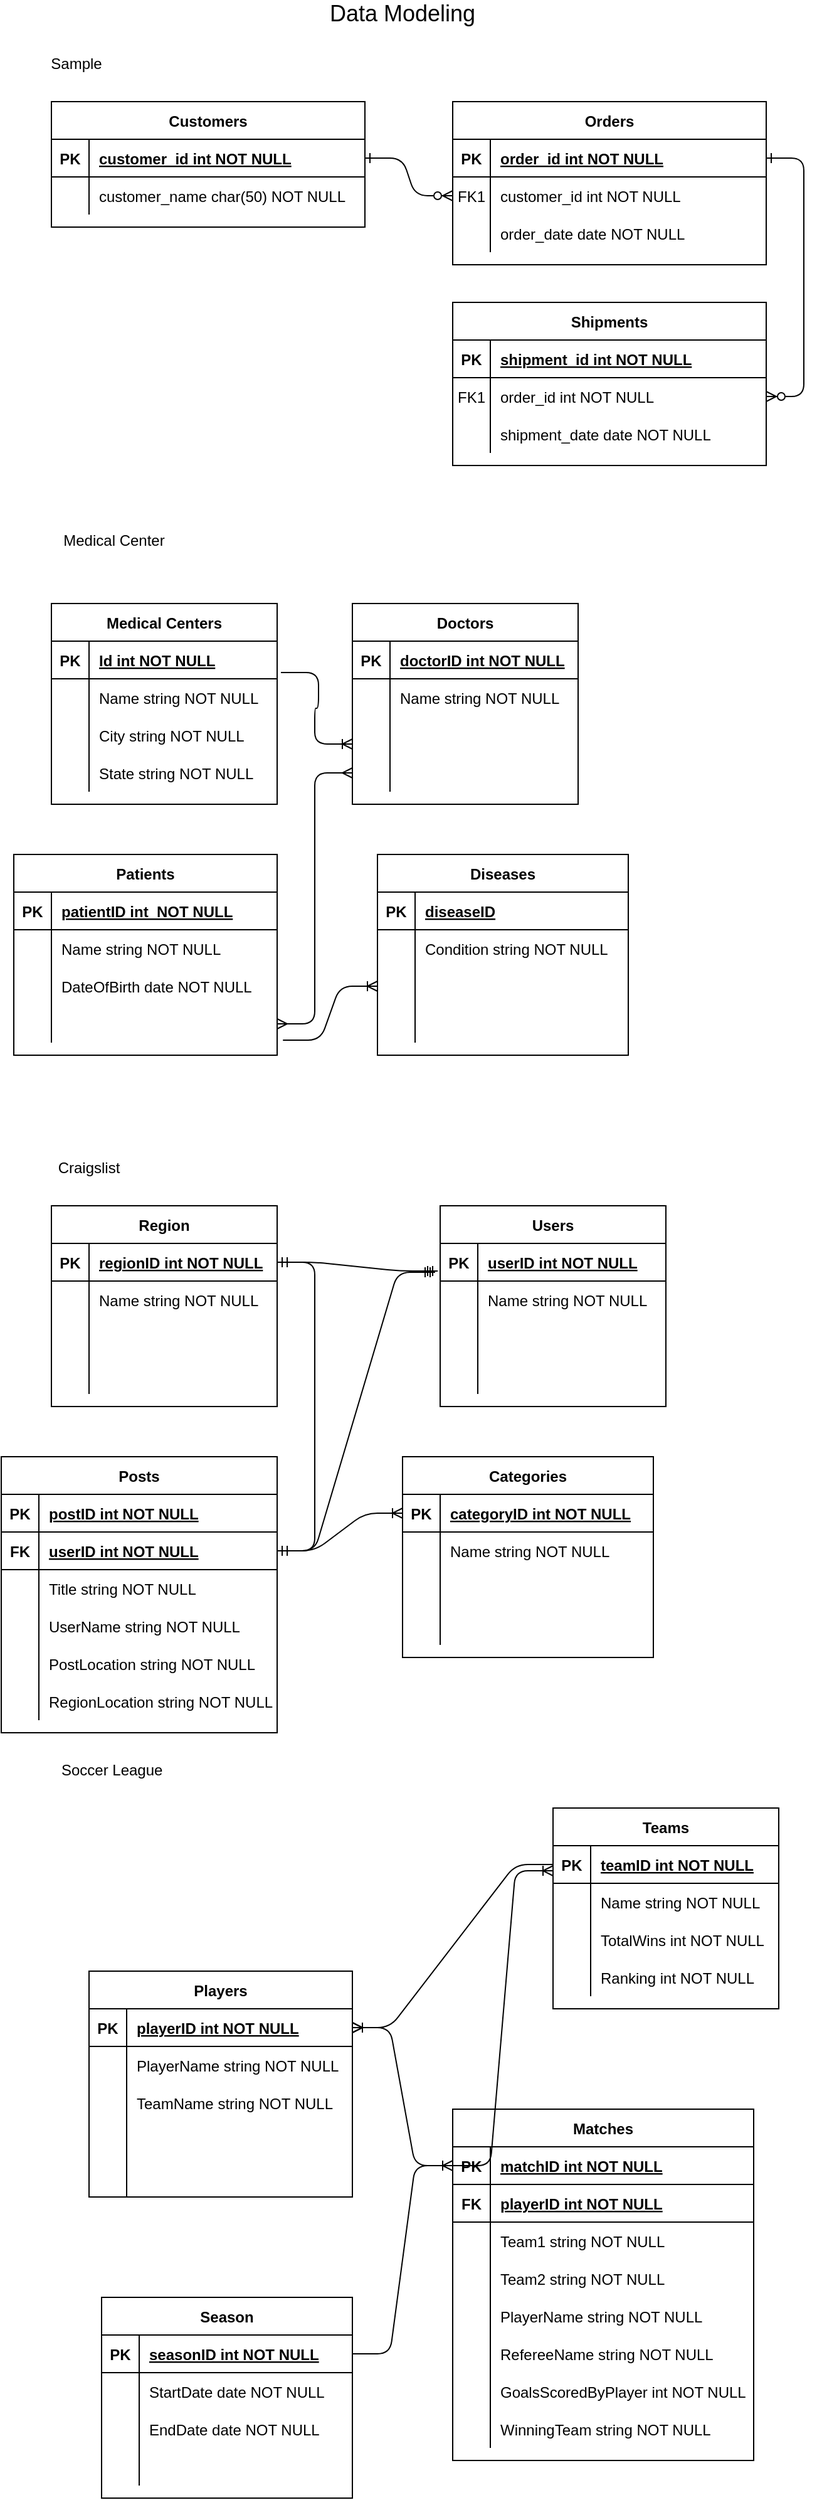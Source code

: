 <mxfile version="14.3.2" type="github">
  <diagram id="R2lEEEUBdFMjLlhIrx00" name="Page-1">
    <mxGraphModel dx="645" dy="702" grid="1" gridSize="10" guides="1" tooltips="1" connect="1" arrows="1" fold="1" page="1" pageScale="1" pageWidth="850" pageHeight="1100" math="0" shadow="0" extFonts="Permanent Marker^https://fonts.googleapis.com/css?family=Permanent+Marker">
      <root>
        <mxCell id="0" />
        <mxCell id="1" parent="0" />
        <mxCell id="C-vyLk0tnHw3VtMMgP7b-1" value="" style="edgeStyle=entityRelationEdgeStyle;endArrow=ERzeroToMany;startArrow=ERone;endFill=1;startFill=0;" parent="1" source="C-vyLk0tnHw3VtMMgP7b-24" target="C-vyLk0tnHw3VtMMgP7b-6" edge="1">
          <mxGeometry width="100" height="100" relative="1" as="geometry">
            <mxPoint x="340" y="720" as="sourcePoint" />
            <mxPoint x="440" y="620" as="targetPoint" />
          </mxGeometry>
        </mxCell>
        <mxCell id="C-vyLk0tnHw3VtMMgP7b-12" value="" style="edgeStyle=entityRelationEdgeStyle;endArrow=ERzeroToMany;startArrow=ERone;endFill=1;startFill=0;" parent="1" source="C-vyLk0tnHw3VtMMgP7b-3" target="C-vyLk0tnHw3VtMMgP7b-17" edge="1">
          <mxGeometry width="100" height="100" relative="1" as="geometry">
            <mxPoint x="400" y="180" as="sourcePoint" />
            <mxPoint x="460" y="205" as="targetPoint" />
          </mxGeometry>
        </mxCell>
        <mxCell id="C-vyLk0tnHw3VtMMgP7b-2" value="Orders" style="shape=table;startSize=30;container=1;collapsible=1;childLayout=tableLayout;fixedRows=1;rowLines=0;fontStyle=1;align=center;resizeLast=1;" parent="1" vertex="1">
          <mxGeometry x="440" y="80" width="250" height="130" as="geometry" />
        </mxCell>
        <mxCell id="C-vyLk0tnHw3VtMMgP7b-3" value="" style="shape=partialRectangle;collapsible=0;dropTarget=0;pointerEvents=0;fillColor=none;points=[[0,0.5],[1,0.5]];portConstraint=eastwest;top=0;left=0;right=0;bottom=1;" parent="C-vyLk0tnHw3VtMMgP7b-2" vertex="1">
          <mxGeometry y="30" width="250" height="30" as="geometry" />
        </mxCell>
        <mxCell id="C-vyLk0tnHw3VtMMgP7b-4" value="PK" style="shape=partialRectangle;overflow=hidden;connectable=0;fillColor=none;top=0;left=0;bottom=0;right=0;fontStyle=1;" parent="C-vyLk0tnHw3VtMMgP7b-3" vertex="1">
          <mxGeometry width="30" height="30" as="geometry" />
        </mxCell>
        <mxCell id="C-vyLk0tnHw3VtMMgP7b-5" value="order_id int NOT NULL " style="shape=partialRectangle;overflow=hidden;connectable=0;fillColor=none;top=0;left=0;bottom=0;right=0;align=left;spacingLeft=6;fontStyle=5;" parent="C-vyLk0tnHw3VtMMgP7b-3" vertex="1">
          <mxGeometry x="30" width="220" height="30" as="geometry" />
        </mxCell>
        <mxCell id="C-vyLk0tnHw3VtMMgP7b-6" value="" style="shape=partialRectangle;collapsible=0;dropTarget=0;pointerEvents=0;fillColor=none;points=[[0,0.5],[1,0.5]];portConstraint=eastwest;top=0;left=0;right=0;bottom=0;" parent="C-vyLk0tnHw3VtMMgP7b-2" vertex="1">
          <mxGeometry y="60" width="250" height="30" as="geometry" />
        </mxCell>
        <mxCell id="C-vyLk0tnHw3VtMMgP7b-7" value="FK1" style="shape=partialRectangle;overflow=hidden;connectable=0;fillColor=none;top=0;left=0;bottom=0;right=0;" parent="C-vyLk0tnHw3VtMMgP7b-6" vertex="1">
          <mxGeometry width="30" height="30" as="geometry" />
        </mxCell>
        <mxCell id="C-vyLk0tnHw3VtMMgP7b-8" value="customer_id int NOT NULL" style="shape=partialRectangle;overflow=hidden;connectable=0;fillColor=none;top=0;left=0;bottom=0;right=0;align=left;spacingLeft=6;" parent="C-vyLk0tnHw3VtMMgP7b-6" vertex="1">
          <mxGeometry x="30" width="220" height="30" as="geometry" />
        </mxCell>
        <mxCell id="C-vyLk0tnHw3VtMMgP7b-9" value="" style="shape=partialRectangle;collapsible=0;dropTarget=0;pointerEvents=0;fillColor=none;points=[[0,0.5],[1,0.5]];portConstraint=eastwest;top=0;left=0;right=0;bottom=0;" parent="C-vyLk0tnHw3VtMMgP7b-2" vertex="1">
          <mxGeometry y="90" width="250" height="30" as="geometry" />
        </mxCell>
        <mxCell id="C-vyLk0tnHw3VtMMgP7b-10" value="" style="shape=partialRectangle;overflow=hidden;connectable=0;fillColor=none;top=0;left=0;bottom=0;right=0;" parent="C-vyLk0tnHw3VtMMgP7b-9" vertex="1">
          <mxGeometry width="30" height="30" as="geometry" />
        </mxCell>
        <mxCell id="C-vyLk0tnHw3VtMMgP7b-11" value="order_date date NOT NULL" style="shape=partialRectangle;overflow=hidden;connectable=0;fillColor=none;top=0;left=0;bottom=0;right=0;align=left;spacingLeft=6;" parent="C-vyLk0tnHw3VtMMgP7b-9" vertex="1">
          <mxGeometry x="30" width="220" height="30" as="geometry" />
        </mxCell>
        <mxCell id="C-vyLk0tnHw3VtMMgP7b-13" value="Shipments" style="shape=table;startSize=30;container=1;collapsible=1;childLayout=tableLayout;fixedRows=1;rowLines=0;fontStyle=1;align=center;resizeLast=1;" parent="1" vertex="1">
          <mxGeometry x="440" y="240" width="250" height="130" as="geometry" />
        </mxCell>
        <mxCell id="C-vyLk0tnHw3VtMMgP7b-14" value="" style="shape=partialRectangle;collapsible=0;dropTarget=0;pointerEvents=0;fillColor=none;points=[[0,0.5],[1,0.5]];portConstraint=eastwest;top=0;left=0;right=0;bottom=1;" parent="C-vyLk0tnHw3VtMMgP7b-13" vertex="1">
          <mxGeometry y="30" width="250" height="30" as="geometry" />
        </mxCell>
        <mxCell id="C-vyLk0tnHw3VtMMgP7b-15" value="PK" style="shape=partialRectangle;overflow=hidden;connectable=0;fillColor=none;top=0;left=0;bottom=0;right=0;fontStyle=1;" parent="C-vyLk0tnHw3VtMMgP7b-14" vertex="1">
          <mxGeometry width="30" height="30" as="geometry" />
        </mxCell>
        <mxCell id="C-vyLk0tnHw3VtMMgP7b-16" value="shipment_id int NOT NULL " style="shape=partialRectangle;overflow=hidden;connectable=0;fillColor=none;top=0;left=0;bottom=0;right=0;align=left;spacingLeft=6;fontStyle=5;" parent="C-vyLk0tnHw3VtMMgP7b-14" vertex="1">
          <mxGeometry x="30" width="220" height="30" as="geometry" />
        </mxCell>
        <mxCell id="C-vyLk0tnHw3VtMMgP7b-17" value="" style="shape=partialRectangle;collapsible=0;dropTarget=0;pointerEvents=0;fillColor=none;points=[[0,0.5],[1,0.5]];portConstraint=eastwest;top=0;left=0;right=0;bottom=0;" parent="C-vyLk0tnHw3VtMMgP7b-13" vertex="1">
          <mxGeometry y="60" width="250" height="30" as="geometry" />
        </mxCell>
        <mxCell id="C-vyLk0tnHw3VtMMgP7b-18" value="FK1" style="shape=partialRectangle;overflow=hidden;connectable=0;fillColor=none;top=0;left=0;bottom=0;right=0;" parent="C-vyLk0tnHw3VtMMgP7b-17" vertex="1">
          <mxGeometry width="30" height="30" as="geometry" />
        </mxCell>
        <mxCell id="C-vyLk0tnHw3VtMMgP7b-19" value="order_id int NOT NULL" style="shape=partialRectangle;overflow=hidden;connectable=0;fillColor=none;top=0;left=0;bottom=0;right=0;align=left;spacingLeft=6;" parent="C-vyLk0tnHw3VtMMgP7b-17" vertex="1">
          <mxGeometry x="30" width="220" height="30" as="geometry" />
        </mxCell>
        <mxCell id="C-vyLk0tnHw3VtMMgP7b-20" value="" style="shape=partialRectangle;collapsible=0;dropTarget=0;pointerEvents=0;fillColor=none;points=[[0,0.5],[1,0.5]];portConstraint=eastwest;top=0;left=0;right=0;bottom=0;" parent="C-vyLk0tnHw3VtMMgP7b-13" vertex="1">
          <mxGeometry y="90" width="250" height="30" as="geometry" />
        </mxCell>
        <mxCell id="C-vyLk0tnHw3VtMMgP7b-21" value="" style="shape=partialRectangle;overflow=hidden;connectable=0;fillColor=none;top=0;left=0;bottom=0;right=0;" parent="C-vyLk0tnHw3VtMMgP7b-20" vertex="1">
          <mxGeometry width="30" height="30" as="geometry" />
        </mxCell>
        <mxCell id="C-vyLk0tnHw3VtMMgP7b-22" value="shipment_date date NOT NULL" style="shape=partialRectangle;overflow=hidden;connectable=0;fillColor=none;top=0;left=0;bottom=0;right=0;align=left;spacingLeft=6;" parent="C-vyLk0tnHw3VtMMgP7b-20" vertex="1">
          <mxGeometry x="30" width="220" height="30" as="geometry" />
        </mxCell>
        <mxCell id="C-vyLk0tnHw3VtMMgP7b-23" value="Customers" style="shape=table;startSize=30;container=1;collapsible=1;childLayout=tableLayout;fixedRows=1;rowLines=0;fontStyle=1;align=center;resizeLast=1;" parent="1" vertex="1">
          <mxGeometry x="120" y="80" width="250" height="100" as="geometry" />
        </mxCell>
        <mxCell id="C-vyLk0tnHw3VtMMgP7b-24" value="" style="shape=partialRectangle;collapsible=0;dropTarget=0;pointerEvents=0;fillColor=none;points=[[0,0.5],[1,0.5]];portConstraint=eastwest;top=0;left=0;right=0;bottom=1;" parent="C-vyLk0tnHw3VtMMgP7b-23" vertex="1">
          <mxGeometry y="30" width="250" height="30" as="geometry" />
        </mxCell>
        <mxCell id="C-vyLk0tnHw3VtMMgP7b-25" value="PK" style="shape=partialRectangle;overflow=hidden;connectable=0;fillColor=none;top=0;left=0;bottom=0;right=0;fontStyle=1;" parent="C-vyLk0tnHw3VtMMgP7b-24" vertex="1">
          <mxGeometry width="30" height="30" as="geometry" />
        </mxCell>
        <mxCell id="C-vyLk0tnHw3VtMMgP7b-26" value="customer_id int NOT NULL " style="shape=partialRectangle;overflow=hidden;connectable=0;fillColor=none;top=0;left=0;bottom=0;right=0;align=left;spacingLeft=6;fontStyle=5;" parent="C-vyLk0tnHw3VtMMgP7b-24" vertex="1">
          <mxGeometry x="30" width="220" height="30" as="geometry" />
        </mxCell>
        <mxCell id="C-vyLk0tnHw3VtMMgP7b-27" value="" style="shape=partialRectangle;collapsible=0;dropTarget=0;pointerEvents=0;fillColor=none;points=[[0,0.5],[1,0.5]];portConstraint=eastwest;top=0;left=0;right=0;bottom=0;" parent="C-vyLk0tnHw3VtMMgP7b-23" vertex="1">
          <mxGeometry y="60" width="250" height="30" as="geometry" />
        </mxCell>
        <mxCell id="C-vyLk0tnHw3VtMMgP7b-28" value="" style="shape=partialRectangle;overflow=hidden;connectable=0;fillColor=none;top=0;left=0;bottom=0;right=0;" parent="C-vyLk0tnHw3VtMMgP7b-27" vertex="1">
          <mxGeometry width="30" height="30" as="geometry" />
        </mxCell>
        <mxCell id="C-vyLk0tnHw3VtMMgP7b-29" value="customer_name char(50) NOT NULL" style="shape=partialRectangle;overflow=hidden;connectable=0;fillColor=none;top=0;left=0;bottom=0;right=0;align=left;spacingLeft=6;" parent="C-vyLk0tnHw3VtMMgP7b-27" vertex="1">
          <mxGeometry x="30" width="220" height="30" as="geometry" />
        </mxCell>
        <mxCell id="OICg_AFk18oYCSIzm3PE-1" value="Sample" style="text;html=1;strokeColor=none;fillColor=none;align=center;verticalAlign=middle;whiteSpace=wrap;rounded=0;" vertex="1" parent="1">
          <mxGeometry x="120" y="40" width="40" height="20" as="geometry" />
        </mxCell>
        <mxCell id="OICg_AFk18oYCSIzm3PE-2" value="&lt;font style=&quot;font-size: 18px&quot;&gt;Data Modeling&lt;/font&gt;" style="text;html=1;strokeColor=none;fillColor=none;align=center;verticalAlign=middle;whiteSpace=wrap;rounded=0;" vertex="1" parent="1">
          <mxGeometry x="100" width="600" height="20" as="geometry" />
        </mxCell>
        <mxCell id="OICg_AFk18oYCSIzm3PE-19" value="Medical Centers" style="shape=table;startSize=30;container=1;collapsible=1;childLayout=tableLayout;fixedRows=1;rowLines=0;fontStyle=1;align=center;resizeLast=1;" vertex="1" parent="1">
          <mxGeometry x="120" y="480" width="180" height="160" as="geometry" />
        </mxCell>
        <mxCell id="OICg_AFk18oYCSIzm3PE-20" value="" style="shape=partialRectangle;collapsible=0;dropTarget=0;pointerEvents=0;fillColor=none;top=0;left=0;bottom=1;right=0;points=[[0,0.5],[1,0.5]];portConstraint=eastwest;" vertex="1" parent="OICg_AFk18oYCSIzm3PE-19">
          <mxGeometry y="30" width="180" height="30" as="geometry" />
        </mxCell>
        <mxCell id="OICg_AFk18oYCSIzm3PE-21" value="PK" style="shape=partialRectangle;connectable=0;fillColor=none;top=0;left=0;bottom=0;right=0;fontStyle=1;overflow=hidden;" vertex="1" parent="OICg_AFk18oYCSIzm3PE-20">
          <mxGeometry width="30" height="30" as="geometry" />
        </mxCell>
        <mxCell id="OICg_AFk18oYCSIzm3PE-22" value="Id int NOT NULL" style="shape=partialRectangle;connectable=0;fillColor=none;top=0;left=0;bottom=0;right=0;align=left;spacingLeft=6;fontStyle=5;overflow=hidden;" vertex="1" parent="OICg_AFk18oYCSIzm3PE-20">
          <mxGeometry x="30" width="150" height="30" as="geometry" />
        </mxCell>
        <mxCell id="OICg_AFk18oYCSIzm3PE-23" value="" style="shape=partialRectangle;collapsible=0;dropTarget=0;pointerEvents=0;fillColor=none;top=0;left=0;bottom=0;right=0;points=[[0,0.5],[1,0.5]];portConstraint=eastwest;" vertex="1" parent="OICg_AFk18oYCSIzm3PE-19">
          <mxGeometry y="60" width="180" height="30" as="geometry" />
        </mxCell>
        <mxCell id="OICg_AFk18oYCSIzm3PE-24" value="" style="shape=partialRectangle;connectable=0;fillColor=none;top=0;left=0;bottom=0;right=0;editable=1;overflow=hidden;" vertex="1" parent="OICg_AFk18oYCSIzm3PE-23">
          <mxGeometry width="30" height="30" as="geometry" />
        </mxCell>
        <mxCell id="OICg_AFk18oYCSIzm3PE-25" value="Name string NOT NULL" style="shape=partialRectangle;connectable=0;fillColor=none;top=0;left=0;bottom=0;right=0;align=left;spacingLeft=6;overflow=hidden;" vertex="1" parent="OICg_AFk18oYCSIzm3PE-23">
          <mxGeometry x="30" width="150" height="30" as="geometry" />
        </mxCell>
        <mxCell id="OICg_AFk18oYCSIzm3PE-26" value="" style="shape=partialRectangle;collapsible=0;dropTarget=0;pointerEvents=0;fillColor=none;top=0;left=0;bottom=0;right=0;points=[[0,0.5],[1,0.5]];portConstraint=eastwest;" vertex="1" parent="OICg_AFk18oYCSIzm3PE-19">
          <mxGeometry y="90" width="180" height="30" as="geometry" />
        </mxCell>
        <mxCell id="OICg_AFk18oYCSIzm3PE-27" value="" style="shape=partialRectangle;connectable=0;fillColor=none;top=0;left=0;bottom=0;right=0;editable=1;overflow=hidden;" vertex="1" parent="OICg_AFk18oYCSIzm3PE-26">
          <mxGeometry width="30" height="30" as="geometry" />
        </mxCell>
        <mxCell id="OICg_AFk18oYCSIzm3PE-28" value="City string NOT NULL" style="shape=partialRectangle;connectable=0;fillColor=none;top=0;left=0;bottom=0;right=0;align=left;spacingLeft=6;overflow=hidden;" vertex="1" parent="OICg_AFk18oYCSIzm3PE-26">
          <mxGeometry x="30" width="150" height="30" as="geometry" />
        </mxCell>
        <mxCell id="OICg_AFk18oYCSIzm3PE-29" value="" style="shape=partialRectangle;collapsible=0;dropTarget=0;pointerEvents=0;fillColor=none;top=0;left=0;bottom=0;right=0;points=[[0,0.5],[1,0.5]];portConstraint=eastwest;" vertex="1" parent="OICg_AFk18oYCSIzm3PE-19">
          <mxGeometry y="120" width="180" height="30" as="geometry" />
        </mxCell>
        <mxCell id="OICg_AFk18oYCSIzm3PE-30" value="" style="shape=partialRectangle;connectable=0;fillColor=none;top=0;left=0;bottom=0;right=0;editable=1;overflow=hidden;" vertex="1" parent="OICg_AFk18oYCSIzm3PE-29">
          <mxGeometry width="30" height="30" as="geometry" />
        </mxCell>
        <mxCell id="OICg_AFk18oYCSIzm3PE-31" value="State string NOT NULL" style="shape=partialRectangle;connectable=0;fillColor=none;top=0;left=0;bottom=0;right=0;align=left;spacingLeft=6;overflow=hidden;" vertex="1" parent="OICg_AFk18oYCSIzm3PE-29">
          <mxGeometry x="30" width="150" height="30" as="geometry" />
        </mxCell>
        <mxCell id="OICg_AFk18oYCSIzm3PE-32" value="Doctors" style="shape=table;startSize=30;container=1;collapsible=1;childLayout=tableLayout;fixedRows=1;rowLines=0;fontStyle=1;align=center;resizeLast=1;" vertex="1" parent="1">
          <mxGeometry x="360" y="480" width="180" height="160" as="geometry" />
        </mxCell>
        <mxCell id="OICg_AFk18oYCSIzm3PE-33" value="" style="shape=partialRectangle;collapsible=0;dropTarget=0;pointerEvents=0;fillColor=none;top=0;left=0;bottom=1;right=0;points=[[0,0.5],[1,0.5]];portConstraint=eastwest;" vertex="1" parent="OICg_AFk18oYCSIzm3PE-32">
          <mxGeometry y="30" width="180" height="30" as="geometry" />
        </mxCell>
        <mxCell id="OICg_AFk18oYCSIzm3PE-34" value="PK" style="shape=partialRectangle;connectable=0;fillColor=none;top=0;left=0;bottom=0;right=0;fontStyle=1;overflow=hidden;" vertex="1" parent="OICg_AFk18oYCSIzm3PE-33">
          <mxGeometry width="30" height="30" as="geometry" />
        </mxCell>
        <mxCell id="OICg_AFk18oYCSIzm3PE-35" value="doctorID int NOT NULL" style="shape=partialRectangle;connectable=0;fillColor=none;top=0;left=0;bottom=0;right=0;align=left;spacingLeft=6;fontStyle=5;overflow=hidden;" vertex="1" parent="OICg_AFk18oYCSIzm3PE-33">
          <mxGeometry x="30" width="150" height="30" as="geometry" />
        </mxCell>
        <mxCell id="OICg_AFk18oYCSIzm3PE-36" value="" style="shape=partialRectangle;collapsible=0;dropTarget=0;pointerEvents=0;fillColor=none;top=0;left=0;bottom=0;right=0;points=[[0,0.5],[1,0.5]];portConstraint=eastwest;" vertex="1" parent="OICg_AFk18oYCSIzm3PE-32">
          <mxGeometry y="60" width="180" height="30" as="geometry" />
        </mxCell>
        <mxCell id="OICg_AFk18oYCSIzm3PE-37" value="" style="shape=partialRectangle;connectable=0;fillColor=none;top=0;left=0;bottom=0;right=0;editable=1;overflow=hidden;" vertex="1" parent="OICg_AFk18oYCSIzm3PE-36">
          <mxGeometry width="30" height="30" as="geometry" />
        </mxCell>
        <mxCell id="OICg_AFk18oYCSIzm3PE-38" value="Name string NOT NULL" style="shape=partialRectangle;connectable=0;fillColor=none;top=0;left=0;bottom=0;right=0;align=left;spacingLeft=6;overflow=hidden;" vertex="1" parent="OICg_AFk18oYCSIzm3PE-36">
          <mxGeometry x="30" width="150" height="30" as="geometry" />
        </mxCell>
        <mxCell id="OICg_AFk18oYCSIzm3PE-39" value="" style="shape=partialRectangle;collapsible=0;dropTarget=0;pointerEvents=0;fillColor=none;top=0;left=0;bottom=0;right=0;points=[[0,0.5],[1,0.5]];portConstraint=eastwest;" vertex="1" parent="OICg_AFk18oYCSIzm3PE-32">
          <mxGeometry y="90" width="180" height="30" as="geometry" />
        </mxCell>
        <mxCell id="OICg_AFk18oYCSIzm3PE-40" value="" style="shape=partialRectangle;connectable=0;fillColor=none;top=0;left=0;bottom=0;right=0;editable=1;overflow=hidden;" vertex="1" parent="OICg_AFk18oYCSIzm3PE-39">
          <mxGeometry width="30" height="30" as="geometry" />
        </mxCell>
        <mxCell id="OICg_AFk18oYCSIzm3PE-41" value="" style="shape=partialRectangle;connectable=0;fillColor=none;top=0;left=0;bottom=0;right=0;align=left;spacingLeft=6;overflow=hidden;" vertex="1" parent="OICg_AFk18oYCSIzm3PE-39">
          <mxGeometry x="30" width="150" height="30" as="geometry" />
        </mxCell>
        <mxCell id="OICg_AFk18oYCSIzm3PE-42" value="" style="shape=partialRectangle;collapsible=0;dropTarget=0;pointerEvents=0;fillColor=none;top=0;left=0;bottom=0;right=0;points=[[0,0.5],[1,0.5]];portConstraint=eastwest;" vertex="1" parent="OICg_AFk18oYCSIzm3PE-32">
          <mxGeometry y="120" width="180" height="30" as="geometry" />
        </mxCell>
        <mxCell id="OICg_AFk18oYCSIzm3PE-43" value="" style="shape=partialRectangle;connectable=0;fillColor=none;top=0;left=0;bottom=0;right=0;editable=1;overflow=hidden;" vertex="1" parent="OICg_AFk18oYCSIzm3PE-42">
          <mxGeometry width="30" height="30" as="geometry" />
        </mxCell>
        <mxCell id="OICg_AFk18oYCSIzm3PE-44" value="" style="shape=partialRectangle;connectable=0;fillColor=none;top=0;left=0;bottom=0;right=0;align=left;spacingLeft=6;overflow=hidden;" vertex="1" parent="OICg_AFk18oYCSIzm3PE-42">
          <mxGeometry x="30" width="150" height="30" as="geometry" />
        </mxCell>
        <mxCell id="OICg_AFk18oYCSIzm3PE-45" value="Patients" style="shape=table;startSize=30;container=1;collapsible=1;childLayout=tableLayout;fixedRows=1;rowLines=0;fontStyle=1;align=center;resizeLast=1;" vertex="1" parent="1">
          <mxGeometry x="90" y="680" width="210" height="160" as="geometry" />
        </mxCell>
        <mxCell id="OICg_AFk18oYCSIzm3PE-46" value="" style="shape=partialRectangle;collapsible=0;dropTarget=0;pointerEvents=0;fillColor=none;top=0;left=0;bottom=1;right=0;points=[[0,0.5],[1,0.5]];portConstraint=eastwest;" vertex="1" parent="OICg_AFk18oYCSIzm3PE-45">
          <mxGeometry y="30" width="210" height="30" as="geometry" />
        </mxCell>
        <mxCell id="OICg_AFk18oYCSIzm3PE-47" value="PK" style="shape=partialRectangle;connectable=0;fillColor=none;top=0;left=0;bottom=0;right=0;fontStyle=1;overflow=hidden;" vertex="1" parent="OICg_AFk18oYCSIzm3PE-46">
          <mxGeometry width="30" height="30" as="geometry" />
        </mxCell>
        <mxCell id="OICg_AFk18oYCSIzm3PE-48" value="patientID int  NOT NULL" style="shape=partialRectangle;connectable=0;fillColor=none;top=0;left=0;bottom=0;right=0;align=left;spacingLeft=6;fontStyle=5;overflow=hidden;" vertex="1" parent="OICg_AFk18oYCSIzm3PE-46">
          <mxGeometry x="30" width="180" height="30" as="geometry" />
        </mxCell>
        <mxCell id="OICg_AFk18oYCSIzm3PE-49" value="" style="shape=partialRectangle;collapsible=0;dropTarget=0;pointerEvents=0;fillColor=none;top=0;left=0;bottom=0;right=0;points=[[0,0.5],[1,0.5]];portConstraint=eastwest;" vertex="1" parent="OICg_AFk18oYCSIzm3PE-45">
          <mxGeometry y="60" width="210" height="30" as="geometry" />
        </mxCell>
        <mxCell id="OICg_AFk18oYCSIzm3PE-50" value="" style="shape=partialRectangle;connectable=0;fillColor=none;top=0;left=0;bottom=0;right=0;editable=1;overflow=hidden;" vertex="1" parent="OICg_AFk18oYCSIzm3PE-49">
          <mxGeometry width="30" height="30" as="geometry" />
        </mxCell>
        <mxCell id="OICg_AFk18oYCSIzm3PE-51" value="Name string NOT NULL" style="shape=partialRectangle;connectable=0;fillColor=none;top=0;left=0;bottom=0;right=0;align=left;spacingLeft=6;overflow=hidden;" vertex="1" parent="OICg_AFk18oYCSIzm3PE-49">
          <mxGeometry x="30" width="180" height="30" as="geometry" />
        </mxCell>
        <mxCell id="OICg_AFk18oYCSIzm3PE-52" value="" style="shape=partialRectangle;collapsible=0;dropTarget=0;pointerEvents=0;fillColor=none;top=0;left=0;bottom=0;right=0;points=[[0,0.5],[1,0.5]];portConstraint=eastwest;" vertex="1" parent="OICg_AFk18oYCSIzm3PE-45">
          <mxGeometry y="90" width="210" height="30" as="geometry" />
        </mxCell>
        <mxCell id="OICg_AFk18oYCSIzm3PE-53" value="" style="shape=partialRectangle;connectable=0;fillColor=none;top=0;left=0;bottom=0;right=0;editable=1;overflow=hidden;" vertex="1" parent="OICg_AFk18oYCSIzm3PE-52">
          <mxGeometry width="30" height="30" as="geometry" />
        </mxCell>
        <mxCell id="OICg_AFk18oYCSIzm3PE-54" value="DateOfBirth date NOT NULL" style="shape=partialRectangle;connectable=0;fillColor=none;top=0;left=0;bottom=0;right=0;align=left;spacingLeft=6;overflow=hidden;" vertex="1" parent="OICg_AFk18oYCSIzm3PE-52">
          <mxGeometry x="30" width="180" height="30" as="geometry" />
        </mxCell>
        <mxCell id="OICg_AFk18oYCSIzm3PE-55" value="" style="shape=partialRectangle;collapsible=0;dropTarget=0;pointerEvents=0;fillColor=none;top=0;left=0;bottom=0;right=0;points=[[0,0.5],[1,0.5]];portConstraint=eastwest;" vertex="1" parent="OICg_AFk18oYCSIzm3PE-45">
          <mxGeometry y="120" width="210" height="30" as="geometry" />
        </mxCell>
        <mxCell id="OICg_AFk18oYCSIzm3PE-56" value="" style="shape=partialRectangle;connectable=0;fillColor=none;top=0;left=0;bottom=0;right=0;editable=1;overflow=hidden;" vertex="1" parent="OICg_AFk18oYCSIzm3PE-55">
          <mxGeometry width="30" height="30" as="geometry" />
        </mxCell>
        <mxCell id="OICg_AFk18oYCSIzm3PE-57" value="" style="shape=partialRectangle;connectable=0;fillColor=none;top=0;left=0;bottom=0;right=0;align=left;spacingLeft=6;overflow=hidden;" vertex="1" parent="OICg_AFk18oYCSIzm3PE-55">
          <mxGeometry x="30" width="180" height="30" as="geometry" />
        </mxCell>
        <mxCell id="OICg_AFk18oYCSIzm3PE-58" value="Diseases" style="shape=table;startSize=30;container=1;collapsible=1;childLayout=tableLayout;fixedRows=1;rowLines=0;fontStyle=1;align=center;resizeLast=1;" vertex="1" parent="1">
          <mxGeometry x="380" y="680" width="200" height="160" as="geometry" />
        </mxCell>
        <mxCell id="OICg_AFk18oYCSIzm3PE-59" value="" style="shape=partialRectangle;collapsible=0;dropTarget=0;pointerEvents=0;fillColor=none;top=0;left=0;bottom=1;right=0;points=[[0,0.5],[1,0.5]];portConstraint=eastwest;" vertex="1" parent="OICg_AFk18oYCSIzm3PE-58">
          <mxGeometry y="30" width="200" height="30" as="geometry" />
        </mxCell>
        <mxCell id="OICg_AFk18oYCSIzm3PE-60" value="PK" style="shape=partialRectangle;connectable=0;fillColor=none;top=0;left=0;bottom=0;right=0;fontStyle=1;overflow=hidden;" vertex="1" parent="OICg_AFk18oYCSIzm3PE-59">
          <mxGeometry width="30" height="30" as="geometry" />
        </mxCell>
        <mxCell id="OICg_AFk18oYCSIzm3PE-61" value="diseaseID" style="shape=partialRectangle;connectable=0;fillColor=none;top=0;left=0;bottom=0;right=0;align=left;spacingLeft=6;fontStyle=5;overflow=hidden;" vertex="1" parent="OICg_AFk18oYCSIzm3PE-59">
          <mxGeometry x="30" width="170" height="30" as="geometry" />
        </mxCell>
        <mxCell id="OICg_AFk18oYCSIzm3PE-62" value="" style="shape=partialRectangle;collapsible=0;dropTarget=0;pointerEvents=0;fillColor=none;top=0;left=0;bottom=0;right=0;points=[[0,0.5],[1,0.5]];portConstraint=eastwest;" vertex="1" parent="OICg_AFk18oYCSIzm3PE-58">
          <mxGeometry y="60" width="200" height="30" as="geometry" />
        </mxCell>
        <mxCell id="OICg_AFk18oYCSIzm3PE-63" value="" style="shape=partialRectangle;connectable=0;fillColor=none;top=0;left=0;bottom=0;right=0;editable=1;overflow=hidden;" vertex="1" parent="OICg_AFk18oYCSIzm3PE-62">
          <mxGeometry width="30" height="30" as="geometry" />
        </mxCell>
        <mxCell id="OICg_AFk18oYCSIzm3PE-64" value="Condition string NOT NULL" style="shape=partialRectangle;connectable=0;fillColor=none;top=0;left=0;bottom=0;right=0;align=left;spacingLeft=6;overflow=hidden;" vertex="1" parent="OICg_AFk18oYCSIzm3PE-62">
          <mxGeometry x="30" width="170" height="30" as="geometry" />
        </mxCell>
        <mxCell id="OICg_AFk18oYCSIzm3PE-65" value="" style="shape=partialRectangle;collapsible=0;dropTarget=0;pointerEvents=0;fillColor=none;top=0;left=0;bottom=0;right=0;points=[[0,0.5],[1,0.5]];portConstraint=eastwest;" vertex="1" parent="OICg_AFk18oYCSIzm3PE-58">
          <mxGeometry y="90" width="200" height="30" as="geometry" />
        </mxCell>
        <mxCell id="OICg_AFk18oYCSIzm3PE-66" value="" style="shape=partialRectangle;connectable=0;fillColor=none;top=0;left=0;bottom=0;right=0;editable=1;overflow=hidden;" vertex="1" parent="OICg_AFk18oYCSIzm3PE-65">
          <mxGeometry width="30" height="30" as="geometry" />
        </mxCell>
        <mxCell id="OICg_AFk18oYCSIzm3PE-67" value="" style="shape=partialRectangle;connectable=0;fillColor=none;top=0;left=0;bottom=0;right=0;align=left;spacingLeft=6;overflow=hidden;" vertex="1" parent="OICg_AFk18oYCSIzm3PE-65">
          <mxGeometry x="30" width="170" height="30" as="geometry" />
        </mxCell>
        <mxCell id="OICg_AFk18oYCSIzm3PE-68" value="" style="shape=partialRectangle;collapsible=0;dropTarget=0;pointerEvents=0;fillColor=none;top=0;left=0;bottom=0;right=0;points=[[0,0.5],[1,0.5]];portConstraint=eastwest;" vertex="1" parent="OICg_AFk18oYCSIzm3PE-58">
          <mxGeometry y="120" width="200" height="30" as="geometry" />
        </mxCell>
        <mxCell id="OICg_AFk18oYCSIzm3PE-69" value="" style="shape=partialRectangle;connectable=0;fillColor=none;top=0;left=0;bottom=0;right=0;editable=1;overflow=hidden;" vertex="1" parent="OICg_AFk18oYCSIzm3PE-68">
          <mxGeometry width="30" height="30" as="geometry" />
        </mxCell>
        <mxCell id="OICg_AFk18oYCSIzm3PE-70" value="" style="shape=partialRectangle;connectable=0;fillColor=none;top=0;left=0;bottom=0;right=0;align=left;spacingLeft=6;overflow=hidden;" vertex="1" parent="OICg_AFk18oYCSIzm3PE-68">
          <mxGeometry x="30" width="170" height="30" as="geometry" />
        </mxCell>
        <mxCell id="OICg_AFk18oYCSIzm3PE-72" value="Medical Center" style="text;html=1;strokeColor=none;fillColor=none;align=center;verticalAlign=middle;whiteSpace=wrap;rounded=0;" vertex="1" parent="1">
          <mxGeometry x="120" y="420" width="100" height="20" as="geometry" />
        </mxCell>
        <mxCell id="OICg_AFk18oYCSIzm3PE-73" value="Craigslist" style="text;html=1;strokeColor=none;fillColor=none;align=center;verticalAlign=middle;whiteSpace=wrap;rounded=0;" vertex="1" parent="1">
          <mxGeometry x="130" y="920" width="40" height="20" as="geometry" />
        </mxCell>
        <mxCell id="OICg_AFk18oYCSIzm3PE-127" value="Region" style="shape=table;startSize=30;container=1;collapsible=1;childLayout=tableLayout;fixedRows=1;rowLines=0;fontStyle=1;align=center;resizeLast=1;" vertex="1" parent="1">
          <mxGeometry x="120" y="960" width="180" height="160" as="geometry" />
        </mxCell>
        <mxCell id="OICg_AFk18oYCSIzm3PE-128" value="" style="shape=partialRectangle;collapsible=0;dropTarget=0;pointerEvents=0;fillColor=none;top=0;left=0;bottom=1;right=0;points=[[0,0.5],[1,0.5]];portConstraint=eastwest;" vertex="1" parent="OICg_AFk18oYCSIzm3PE-127">
          <mxGeometry y="30" width="180" height="30" as="geometry" />
        </mxCell>
        <mxCell id="OICg_AFk18oYCSIzm3PE-129" value="PK" style="shape=partialRectangle;connectable=0;fillColor=none;top=0;left=0;bottom=0;right=0;fontStyle=1;overflow=hidden;" vertex="1" parent="OICg_AFk18oYCSIzm3PE-128">
          <mxGeometry width="30" height="30" as="geometry" />
        </mxCell>
        <mxCell id="OICg_AFk18oYCSIzm3PE-130" value="regionID int NOT NULL" style="shape=partialRectangle;connectable=0;fillColor=none;top=0;left=0;bottom=0;right=0;align=left;spacingLeft=6;fontStyle=5;overflow=hidden;" vertex="1" parent="OICg_AFk18oYCSIzm3PE-128">
          <mxGeometry x="30" width="150" height="30" as="geometry" />
        </mxCell>
        <mxCell id="OICg_AFk18oYCSIzm3PE-131" value="" style="shape=partialRectangle;collapsible=0;dropTarget=0;pointerEvents=0;fillColor=none;top=0;left=0;bottom=0;right=0;points=[[0,0.5],[1,0.5]];portConstraint=eastwest;" vertex="1" parent="OICg_AFk18oYCSIzm3PE-127">
          <mxGeometry y="60" width="180" height="30" as="geometry" />
        </mxCell>
        <mxCell id="OICg_AFk18oYCSIzm3PE-132" value="" style="shape=partialRectangle;connectable=0;fillColor=none;top=0;left=0;bottom=0;right=0;editable=1;overflow=hidden;" vertex="1" parent="OICg_AFk18oYCSIzm3PE-131">
          <mxGeometry width="30" height="30" as="geometry" />
        </mxCell>
        <mxCell id="OICg_AFk18oYCSIzm3PE-133" value="Name string NOT NULL" style="shape=partialRectangle;connectable=0;fillColor=none;top=0;left=0;bottom=0;right=0;align=left;spacingLeft=6;overflow=hidden;" vertex="1" parent="OICg_AFk18oYCSIzm3PE-131">
          <mxGeometry x="30" width="150" height="30" as="geometry" />
        </mxCell>
        <mxCell id="OICg_AFk18oYCSIzm3PE-134" value="" style="shape=partialRectangle;collapsible=0;dropTarget=0;pointerEvents=0;fillColor=none;top=0;left=0;bottom=0;right=0;points=[[0,0.5],[1,0.5]];portConstraint=eastwest;" vertex="1" parent="OICg_AFk18oYCSIzm3PE-127">
          <mxGeometry y="90" width="180" height="30" as="geometry" />
        </mxCell>
        <mxCell id="OICg_AFk18oYCSIzm3PE-135" value="" style="shape=partialRectangle;connectable=0;fillColor=none;top=0;left=0;bottom=0;right=0;editable=1;overflow=hidden;" vertex="1" parent="OICg_AFk18oYCSIzm3PE-134">
          <mxGeometry width="30" height="30" as="geometry" />
        </mxCell>
        <mxCell id="OICg_AFk18oYCSIzm3PE-136" value="" style="shape=partialRectangle;connectable=0;fillColor=none;top=0;left=0;bottom=0;right=0;align=left;spacingLeft=6;overflow=hidden;" vertex="1" parent="OICg_AFk18oYCSIzm3PE-134">
          <mxGeometry x="30" width="150" height="30" as="geometry" />
        </mxCell>
        <mxCell id="OICg_AFk18oYCSIzm3PE-137" value="" style="shape=partialRectangle;collapsible=0;dropTarget=0;pointerEvents=0;fillColor=none;top=0;left=0;bottom=0;right=0;points=[[0,0.5],[1,0.5]];portConstraint=eastwest;" vertex="1" parent="OICg_AFk18oYCSIzm3PE-127">
          <mxGeometry y="120" width="180" height="30" as="geometry" />
        </mxCell>
        <mxCell id="OICg_AFk18oYCSIzm3PE-138" value="" style="shape=partialRectangle;connectable=0;fillColor=none;top=0;left=0;bottom=0;right=0;editable=1;overflow=hidden;" vertex="1" parent="OICg_AFk18oYCSIzm3PE-137">
          <mxGeometry width="30" height="30" as="geometry" />
        </mxCell>
        <mxCell id="OICg_AFk18oYCSIzm3PE-139" value="" style="shape=partialRectangle;connectable=0;fillColor=none;top=0;left=0;bottom=0;right=0;align=left;spacingLeft=6;overflow=hidden;" vertex="1" parent="OICg_AFk18oYCSIzm3PE-137">
          <mxGeometry x="30" width="150" height="30" as="geometry" />
        </mxCell>
        <mxCell id="OICg_AFk18oYCSIzm3PE-140" value="Users" style="shape=table;startSize=30;container=1;collapsible=1;childLayout=tableLayout;fixedRows=1;rowLines=0;fontStyle=1;align=center;resizeLast=1;" vertex="1" parent="1">
          <mxGeometry x="430" y="960" width="180" height="160" as="geometry" />
        </mxCell>
        <mxCell id="OICg_AFk18oYCSIzm3PE-141" value="" style="shape=partialRectangle;collapsible=0;dropTarget=0;pointerEvents=0;fillColor=none;top=0;left=0;bottom=1;right=0;points=[[0,0.5],[1,0.5]];portConstraint=eastwest;" vertex="1" parent="OICg_AFk18oYCSIzm3PE-140">
          <mxGeometry y="30" width="180" height="30" as="geometry" />
        </mxCell>
        <mxCell id="OICg_AFk18oYCSIzm3PE-142" value="PK" style="shape=partialRectangle;connectable=0;fillColor=none;top=0;left=0;bottom=0;right=0;fontStyle=1;overflow=hidden;" vertex="1" parent="OICg_AFk18oYCSIzm3PE-141">
          <mxGeometry width="30" height="30" as="geometry" />
        </mxCell>
        <mxCell id="OICg_AFk18oYCSIzm3PE-143" value="userID int NOT NULL" style="shape=partialRectangle;connectable=0;fillColor=none;top=0;left=0;bottom=0;right=0;align=left;spacingLeft=6;fontStyle=5;overflow=hidden;" vertex="1" parent="OICg_AFk18oYCSIzm3PE-141">
          <mxGeometry x="30" width="150" height="30" as="geometry" />
        </mxCell>
        <mxCell id="OICg_AFk18oYCSIzm3PE-144" value="" style="shape=partialRectangle;collapsible=0;dropTarget=0;pointerEvents=0;fillColor=none;top=0;left=0;bottom=0;right=0;points=[[0,0.5],[1,0.5]];portConstraint=eastwest;" vertex="1" parent="OICg_AFk18oYCSIzm3PE-140">
          <mxGeometry y="60" width="180" height="30" as="geometry" />
        </mxCell>
        <mxCell id="OICg_AFk18oYCSIzm3PE-145" value="" style="shape=partialRectangle;connectable=0;fillColor=none;top=0;left=0;bottom=0;right=0;editable=1;overflow=hidden;" vertex="1" parent="OICg_AFk18oYCSIzm3PE-144">
          <mxGeometry width="30" height="30" as="geometry" />
        </mxCell>
        <mxCell id="OICg_AFk18oYCSIzm3PE-146" value="Name string NOT NULL" style="shape=partialRectangle;connectable=0;fillColor=none;top=0;left=0;bottom=0;right=0;align=left;spacingLeft=6;overflow=hidden;" vertex="1" parent="OICg_AFk18oYCSIzm3PE-144">
          <mxGeometry x="30" width="150" height="30" as="geometry" />
        </mxCell>
        <mxCell id="OICg_AFk18oYCSIzm3PE-147" value="" style="shape=partialRectangle;collapsible=0;dropTarget=0;pointerEvents=0;fillColor=none;top=0;left=0;bottom=0;right=0;points=[[0,0.5],[1,0.5]];portConstraint=eastwest;" vertex="1" parent="OICg_AFk18oYCSIzm3PE-140">
          <mxGeometry y="90" width="180" height="30" as="geometry" />
        </mxCell>
        <mxCell id="OICg_AFk18oYCSIzm3PE-148" value="" style="shape=partialRectangle;connectable=0;fillColor=none;top=0;left=0;bottom=0;right=0;editable=1;overflow=hidden;" vertex="1" parent="OICg_AFk18oYCSIzm3PE-147">
          <mxGeometry width="30" height="30" as="geometry" />
        </mxCell>
        <mxCell id="OICg_AFk18oYCSIzm3PE-149" value="" style="shape=partialRectangle;connectable=0;fillColor=none;top=0;left=0;bottom=0;right=0;align=left;spacingLeft=6;overflow=hidden;" vertex="1" parent="OICg_AFk18oYCSIzm3PE-147">
          <mxGeometry x="30" width="150" height="30" as="geometry" />
        </mxCell>
        <mxCell id="OICg_AFk18oYCSIzm3PE-150" value="" style="shape=partialRectangle;collapsible=0;dropTarget=0;pointerEvents=0;fillColor=none;top=0;left=0;bottom=0;right=0;points=[[0,0.5],[1,0.5]];portConstraint=eastwest;" vertex="1" parent="OICg_AFk18oYCSIzm3PE-140">
          <mxGeometry y="120" width="180" height="30" as="geometry" />
        </mxCell>
        <mxCell id="OICg_AFk18oYCSIzm3PE-151" value="" style="shape=partialRectangle;connectable=0;fillColor=none;top=0;left=0;bottom=0;right=0;editable=1;overflow=hidden;" vertex="1" parent="OICg_AFk18oYCSIzm3PE-150">
          <mxGeometry width="30" height="30" as="geometry" />
        </mxCell>
        <mxCell id="OICg_AFk18oYCSIzm3PE-152" value="" style="shape=partialRectangle;connectable=0;fillColor=none;top=0;left=0;bottom=0;right=0;align=left;spacingLeft=6;overflow=hidden;" vertex="1" parent="OICg_AFk18oYCSIzm3PE-150">
          <mxGeometry x="30" width="150" height="30" as="geometry" />
        </mxCell>
        <mxCell id="OICg_AFk18oYCSIzm3PE-153" value="Categories" style="shape=table;startSize=30;container=1;collapsible=1;childLayout=tableLayout;fixedRows=1;rowLines=0;fontStyle=1;align=center;resizeLast=1;" vertex="1" parent="1">
          <mxGeometry x="400" y="1160" width="200" height="160" as="geometry" />
        </mxCell>
        <mxCell id="OICg_AFk18oYCSIzm3PE-154" value="" style="shape=partialRectangle;collapsible=0;dropTarget=0;pointerEvents=0;fillColor=none;top=0;left=0;bottom=1;right=0;points=[[0,0.5],[1,0.5]];portConstraint=eastwest;" vertex="1" parent="OICg_AFk18oYCSIzm3PE-153">
          <mxGeometry y="30" width="200" height="30" as="geometry" />
        </mxCell>
        <mxCell id="OICg_AFk18oYCSIzm3PE-155" value="PK" style="shape=partialRectangle;connectable=0;fillColor=none;top=0;left=0;bottom=0;right=0;fontStyle=1;overflow=hidden;" vertex="1" parent="OICg_AFk18oYCSIzm3PE-154">
          <mxGeometry width="30" height="30" as="geometry" />
        </mxCell>
        <mxCell id="OICg_AFk18oYCSIzm3PE-156" value="categoryID int NOT NULL" style="shape=partialRectangle;connectable=0;fillColor=none;top=0;left=0;bottom=0;right=0;align=left;spacingLeft=6;fontStyle=5;overflow=hidden;" vertex="1" parent="OICg_AFk18oYCSIzm3PE-154">
          <mxGeometry x="30" width="170" height="30" as="geometry" />
        </mxCell>
        <mxCell id="OICg_AFk18oYCSIzm3PE-157" value="" style="shape=partialRectangle;collapsible=0;dropTarget=0;pointerEvents=0;fillColor=none;top=0;left=0;bottom=0;right=0;points=[[0,0.5],[1,0.5]];portConstraint=eastwest;" vertex="1" parent="OICg_AFk18oYCSIzm3PE-153">
          <mxGeometry y="60" width="200" height="30" as="geometry" />
        </mxCell>
        <mxCell id="OICg_AFk18oYCSIzm3PE-158" value="" style="shape=partialRectangle;connectable=0;fillColor=none;top=0;left=0;bottom=0;right=0;editable=1;overflow=hidden;" vertex="1" parent="OICg_AFk18oYCSIzm3PE-157">
          <mxGeometry width="30" height="30" as="geometry" />
        </mxCell>
        <mxCell id="OICg_AFk18oYCSIzm3PE-159" value="Name string NOT NULL" style="shape=partialRectangle;connectable=0;fillColor=none;top=0;left=0;bottom=0;right=0;align=left;spacingLeft=6;overflow=hidden;" vertex="1" parent="OICg_AFk18oYCSIzm3PE-157">
          <mxGeometry x="30" width="170" height="30" as="geometry" />
        </mxCell>
        <mxCell id="OICg_AFk18oYCSIzm3PE-160" value="" style="shape=partialRectangle;collapsible=0;dropTarget=0;pointerEvents=0;fillColor=none;top=0;left=0;bottom=0;right=0;points=[[0,0.5],[1,0.5]];portConstraint=eastwest;" vertex="1" parent="OICg_AFk18oYCSIzm3PE-153">
          <mxGeometry y="90" width="200" height="30" as="geometry" />
        </mxCell>
        <mxCell id="OICg_AFk18oYCSIzm3PE-161" value="" style="shape=partialRectangle;connectable=0;fillColor=none;top=0;left=0;bottom=0;right=0;editable=1;overflow=hidden;" vertex="1" parent="OICg_AFk18oYCSIzm3PE-160">
          <mxGeometry width="30" height="30" as="geometry" />
        </mxCell>
        <mxCell id="OICg_AFk18oYCSIzm3PE-162" value="" style="shape=partialRectangle;connectable=0;fillColor=none;top=0;left=0;bottom=0;right=0;align=left;spacingLeft=6;overflow=hidden;" vertex="1" parent="OICg_AFk18oYCSIzm3PE-160">
          <mxGeometry x="30" width="170" height="30" as="geometry" />
        </mxCell>
        <mxCell id="OICg_AFk18oYCSIzm3PE-163" value="" style="shape=partialRectangle;collapsible=0;dropTarget=0;pointerEvents=0;fillColor=none;top=0;left=0;bottom=0;right=0;points=[[0,0.5],[1,0.5]];portConstraint=eastwest;" vertex="1" parent="OICg_AFk18oYCSIzm3PE-153">
          <mxGeometry y="120" width="200" height="30" as="geometry" />
        </mxCell>
        <mxCell id="OICg_AFk18oYCSIzm3PE-164" value="" style="shape=partialRectangle;connectable=0;fillColor=none;top=0;left=0;bottom=0;right=0;editable=1;overflow=hidden;" vertex="1" parent="OICg_AFk18oYCSIzm3PE-163">
          <mxGeometry width="30" height="30" as="geometry" />
        </mxCell>
        <mxCell id="OICg_AFk18oYCSIzm3PE-165" value="" style="shape=partialRectangle;connectable=0;fillColor=none;top=0;left=0;bottom=0;right=0;align=left;spacingLeft=6;overflow=hidden;" vertex="1" parent="OICg_AFk18oYCSIzm3PE-163">
          <mxGeometry x="30" width="170" height="30" as="geometry" />
        </mxCell>
        <mxCell id="OICg_AFk18oYCSIzm3PE-166" value="Posts" style="shape=table;startSize=30;container=1;collapsible=1;childLayout=tableLayout;fixedRows=1;rowLines=0;fontStyle=1;align=center;resizeLast=1;" vertex="1" parent="1">
          <mxGeometry x="80" y="1160" width="220" height="220" as="geometry" />
        </mxCell>
        <mxCell id="OICg_AFk18oYCSIzm3PE-322" value="" style="shape=partialRectangle;collapsible=0;dropTarget=0;pointerEvents=0;fillColor=none;top=0;left=0;bottom=1;right=0;points=[[0,0.5],[1,0.5]];portConstraint=eastwest;" vertex="1" parent="OICg_AFk18oYCSIzm3PE-166">
          <mxGeometry y="30" width="220" height="30" as="geometry" />
        </mxCell>
        <mxCell id="OICg_AFk18oYCSIzm3PE-323" value="PK" style="shape=partialRectangle;connectable=0;fillColor=none;top=0;left=0;bottom=0;right=0;fontStyle=1;overflow=hidden;" vertex="1" parent="OICg_AFk18oYCSIzm3PE-322">
          <mxGeometry width="30" height="30" as="geometry" />
        </mxCell>
        <mxCell id="OICg_AFk18oYCSIzm3PE-324" value="postID int NOT NULL" style="shape=partialRectangle;connectable=0;fillColor=none;top=0;left=0;bottom=0;right=0;align=left;spacingLeft=6;fontStyle=5;overflow=hidden;" vertex="1" parent="OICg_AFk18oYCSIzm3PE-322">
          <mxGeometry x="30" width="190" height="30" as="geometry" />
        </mxCell>
        <mxCell id="OICg_AFk18oYCSIzm3PE-167" value="" style="shape=partialRectangle;collapsible=0;dropTarget=0;pointerEvents=0;fillColor=none;top=0;left=0;bottom=1;right=0;points=[[0,0.5],[1,0.5]];portConstraint=eastwest;" vertex="1" parent="OICg_AFk18oYCSIzm3PE-166">
          <mxGeometry y="60" width="220" height="30" as="geometry" />
        </mxCell>
        <mxCell id="OICg_AFk18oYCSIzm3PE-168" value="FK" style="shape=partialRectangle;connectable=0;fillColor=none;top=0;left=0;bottom=0;right=0;fontStyle=1;overflow=hidden;" vertex="1" parent="OICg_AFk18oYCSIzm3PE-167">
          <mxGeometry width="30" height="30" as="geometry" />
        </mxCell>
        <mxCell id="OICg_AFk18oYCSIzm3PE-169" value="userID int NOT NULL" style="shape=partialRectangle;connectable=0;fillColor=none;top=0;left=0;bottom=0;right=0;align=left;spacingLeft=6;fontStyle=5;overflow=hidden;" vertex="1" parent="OICg_AFk18oYCSIzm3PE-167">
          <mxGeometry x="30" width="190" height="30" as="geometry" />
        </mxCell>
        <mxCell id="OICg_AFk18oYCSIzm3PE-170" value="" style="shape=partialRectangle;collapsible=0;dropTarget=0;pointerEvents=0;fillColor=none;top=0;left=0;bottom=0;right=0;points=[[0,0.5],[1,0.5]];portConstraint=eastwest;" vertex="1" parent="OICg_AFk18oYCSIzm3PE-166">
          <mxGeometry y="90" width="220" height="30" as="geometry" />
        </mxCell>
        <mxCell id="OICg_AFk18oYCSIzm3PE-171" value="" style="shape=partialRectangle;connectable=0;fillColor=none;top=0;left=0;bottom=0;right=0;editable=1;overflow=hidden;" vertex="1" parent="OICg_AFk18oYCSIzm3PE-170">
          <mxGeometry width="30" height="30" as="geometry" />
        </mxCell>
        <mxCell id="OICg_AFk18oYCSIzm3PE-172" value="Title string NOT NULL" style="shape=partialRectangle;connectable=0;fillColor=none;top=0;left=0;bottom=0;right=0;align=left;spacingLeft=6;overflow=hidden;" vertex="1" parent="OICg_AFk18oYCSIzm3PE-170">
          <mxGeometry x="30" width="190" height="30" as="geometry" />
        </mxCell>
        <mxCell id="OICg_AFk18oYCSIzm3PE-173" value="" style="shape=partialRectangle;collapsible=0;dropTarget=0;pointerEvents=0;fillColor=none;top=0;left=0;bottom=0;right=0;points=[[0,0.5],[1,0.5]];portConstraint=eastwest;" vertex="1" parent="OICg_AFk18oYCSIzm3PE-166">
          <mxGeometry y="120" width="220" height="30" as="geometry" />
        </mxCell>
        <mxCell id="OICg_AFk18oYCSIzm3PE-174" value="" style="shape=partialRectangle;connectable=0;fillColor=none;top=0;left=0;bottom=0;right=0;editable=1;overflow=hidden;" vertex="1" parent="OICg_AFk18oYCSIzm3PE-173">
          <mxGeometry width="30" height="30" as="geometry" />
        </mxCell>
        <mxCell id="OICg_AFk18oYCSIzm3PE-175" value="UserName string NOT NULL" style="shape=partialRectangle;connectable=0;fillColor=none;top=0;left=0;bottom=0;right=0;align=left;spacingLeft=6;overflow=hidden;" vertex="1" parent="OICg_AFk18oYCSIzm3PE-173">
          <mxGeometry x="30" width="190" height="30" as="geometry" />
        </mxCell>
        <mxCell id="OICg_AFk18oYCSIzm3PE-279" value="" style="shape=partialRectangle;collapsible=0;dropTarget=0;pointerEvents=0;fillColor=none;top=0;left=0;bottom=0;right=0;points=[[0,0.5],[1,0.5]];portConstraint=eastwest;" vertex="1" parent="OICg_AFk18oYCSIzm3PE-166">
          <mxGeometry y="150" width="220" height="30" as="geometry" />
        </mxCell>
        <mxCell id="OICg_AFk18oYCSIzm3PE-280" value="" style="shape=partialRectangle;connectable=0;fillColor=none;top=0;left=0;bottom=0;right=0;editable=1;overflow=hidden;" vertex="1" parent="OICg_AFk18oYCSIzm3PE-279">
          <mxGeometry width="30" height="30" as="geometry" />
        </mxCell>
        <mxCell id="OICg_AFk18oYCSIzm3PE-281" value="PostLocation string NOT NULL" style="shape=partialRectangle;connectable=0;fillColor=none;top=0;left=0;bottom=0;right=0;align=left;spacingLeft=6;overflow=hidden;" vertex="1" parent="OICg_AFk18oYCSIzm3PE-279">
          <mxGeometry x="30" width="190" height="30" as="geometry" />
        </mxCell>
        <mxCell id="OICg_AFk18oYCSIzm3PE-176" value="" style="shape=partialRectangle;collapsible=0;dropTarget=0;pointerEvents=0;fillColor=none;top=0;left=0;bottom=0;right=0;points=[[0,0.5],[1,0.5]];portConstraint=eastwest;" vertex="1" parent="OICg_AFk18oYCSIzm3PE-166">
          <mxGeometry y="180" width="220" height="30" as="geometry" />
        </mxCell>
        <mxCell id="OICg_AFk18oYCSIzm3PE-177" value="" style="shape=partialRectangle;connectable=0;fillColor=none;top=0;left=0;bottom=0;right=0;editable=1;overflow=hidden;" vertex="1" parent="OICg_AFk18oYCSIzm3PE-176">
          <mxGeometry width="30" height="30" as="geometry" />
        </mxCell>
        <mxCell id="OICg_AFk18oYCSIzm3PE-178" value="RegionLocation string NOT NULL" style="shape=partialRectangle;connectable=0;fillColor=none;top=0;left=0;bottom=0;right=0;align=left;spacingLeft=6;overflow=hidden;" vertex="1" parent="OICg_AFk18oYCSIzm3PE-176">
          <mxGeometry x="30" width="190" height="30" as="geometry" />
        </mxCell>
        <mxCell id="OICg_AFk18oYCSIzm3PE-179" value="Soccer League&amp;nbsp;" style="text;html=1;strokeColor=none;fillColor=none;align=center;verticalAlign=middle;whiteSpace=wrap;rounded=0;" vertex="1" parent="1">
          <mxGeometry x="115" y="1400" width="110" height="20" as="geometry" />
        </mxCell>
        <mxCell id="OICg_AFk18oYCSIzm3PE-180" value="Teams" style="shape=table;startSize=30;container=1;collapsible=1;childLayout=tableLayout;fixedRows=1;rowLines=0;fontStyle=1;align=center;resizeLast=1;" vertex="1" parent="1">
          <mxGeometry x="520" y="1440" width="180" height="160" as="geometry" />
        </mxCell>
        <mxCell id="OICg_AFk18oYCSIzm3PE-181" value="" style="shape=partialRectangle;collapsible=0;dropTarget=0;pointerEvents=0;fillColor=none;top=0;left=0;bottom=1;right=0;points=[[0,0.5],[1,0.5]];portConstraint=eastwest;" vertex="1" parent="OICg_AFk18oYCSIzm3PE-180">
          <mxGeometry y="30" width="180" height="30" as="geometry" />
        </mxCell>
        <mxCell id="OICg_AFk18oYCSIzm3PE-182" value="PK" style="shape=partialRectangle;connectable=0;fillColor=none;top=0;left=0;bottom=0;right=0;fontStyle=1;overflow=hidden;" vertex="1" parent="OICg_AFk18oYCSIzm3PE-181">
          <mxGeometry width="30" height="30" as="geometry" />
        </mxCell>
        <mxCell id="OICg_AFk18oYCSIzm3PE-183" value="teamID int NOT NULL" style="shape=partialRectangle;connectable=0;fillColor=none;top=0;left=0;bottom=0;right=0;align=left;spacingLeft=6;fontStyle=5;overflow=hidden;" vertex="1" parent="OICg_AFk18oYCSIzm3PE-181">
          <mxGeometry x="30" width="150" height="30" as="geometry" />
        </mxCell>
        <mxCell id="OICg_AFk18oYCSIzm3PE-184" value="" style="shape=partialRectangle;collapsible=0;dropTarget=0;pointerEvents=0;fillColor=none;top=0;left=0;bottom=0;right=0;points=[[0,0.5],[1,0.5]];portConstraint=eastwest;" vertex="1" parent="OICg_AFk18oYCSIzm3PE-180">
          <mxGeometry y="60" width="180" height="30" as="geometry" />
        </mxCell>
        <mxCell id="OICg_AFk18oYCSIzm3PE-185" value="" style="shape=partialRectangle;connectable=0;fillColor=none;top=0;left=0;bottom=0;right=0;editable=1;overflow=hidden;" vertex="1" parent="OICg_AFk18oYCSIzm3PE-184">
          <mxGeometry width="30" height="30" as="geometry" />
        </mxCell>
        <mxCell id="OICg_AFk18oYCSIzm3PE-186" value="Name string NOT NULL" style="shape=partialRectangle;connectable=0;fillColor=none;top=0;left=0;bottom=0;right=0;align=left;spacingLeft=6;overflow=hidden;" vertex="1" parent="OICg_AFk18oYCSIzm3PE-184">
          <mxGeometry x="30" width="150" height="30" as="geometry" />
        </mxCell>
        <mxCell id="OICg_AFk18oYCSIzm3PE-187" value="" style="shape=partialRectangle;collapsible=0;dropTarget=0;pointerEvents=0;fillColor=none;top=0;left=0;bottom=0;right=0;points=[[0,0.5],[1,0.5]];portConstraint=eastwest;" vertex="1" parent="OICg_AFk18oYCSIzm3PE-180">
          <mxGeometry y="90" width="180" height="30" as="geometry" />
        </mxCell>
        <mxCell id="OICg_AFk18oYCSIzm3PE-188" value="" style="shape=partialRectangle;connectable=0;fillColor=none;top=0;left=0;bottom=0;right=0;editable=1;overflow=hidden;" vertex="1" parent="OICg_AFk18oYCSIzm3PE-187">
          <mxGeometry width="30" height="30" as="geometry" />
        </mxCell>
        <mxCell id="OICg_AFk18oYCSIzm3PE-189" value="TotalWins int NOT NULL" style="shape=partialRectangle;connectable=0;fillColor=none;top=0;left=0;bottom=0;right=0;align=left;spacingLeft=6;overflow=hidden;" vertex="1" parent="OICg_AFk18oYCSIzm3PE-187">
          <mxGeometry x="30" width="150" height="30" as="geometry" />
        </mxCell>
        <mxCell id="OICg_AFk18oYCSIzm3PE-190" value="" style="shape=partialRectangle;collapsible=0;dropTarget=0;pointerEvents=0;fillColor=none;top=0;left=0;bottom=0;right=0;points=[[0,0.5],[1,0.5]];portConstraint=eastwest;" vertex="1" parent="OICg_AFk18oYCSIzm3PE-180">
          <mxGeometry y="120" width="180" height="30" as="geometry" />
        </mxCell>
        <mxCell id="OICg_AFk18oYCSIzm3PE-191" value="" style="shape=partialRectangle;connectable=0;fillColor=none;top=0;left=0;bottom=0;right=0;editable=1;overflow=hidden;" vertex="1" parent="OICg_AFk18oYCSIzm3PE-190">
          <mxGeometry width="30" height="30" as="geometry" />
        </mxCell>
        <mxCell id="OICg_AFk18oYCSIzm3PE-192" value="Ranking int NOT NULL" style="shape=partialRectangle;connectable=0;fillColor=none;top=0;left=0;bottom=0;right=0;align=left;spacingLeft=6;overflow=hidden;" vertex="1" parent="OICg_AFk18oYCSIzm3PE-190">
          <mxGeometry x="30" width="150" height="30" as="geometry" />
        </mxCell>
        <mxCell id="OICg_AFk18oYCSIzm3PE-193" value="Players" style="shape=table;startSize=30;container=1;collapsible=1;childLayout=tableLayout;fixedRows=1;rowLines=0;fontStyle=1;align=center;resizeLast=1;" vertex="1" parent="1">
          <mxGeometry x="150" y="1570" width="210" height="180" as="geometry" />
        </mxCell>
        <mxCell id="OICg_AFk18oYCSIzm3PE-194" value="" style="shape=partialRectangle;collapsible=0;dropTarget=0;pointerEvents=0;fillColor=none;top=0;left=0;bottom=1;right=0;points=[[0,0.5],[1,0.5]];portConstraint=eastwest;" vertex="1" parent="OICg_AFk18oYCSIzm3PE-193">
          <mxGeometry y="30" width="210" height="30" as="geometry" />
        </mxCell>
        <mxCell id="OICg_AFk18oYCSIzm3PE-195" value="PK" style="shape=partialRectangle;connectable=0;fillColor=none;top=0;left=0;bottom=0;right=0;fontStyle=1;overflow=hidden;" vertex="1" parent="OICg_AFk18oYCSIzm3PE-194">
          <mxGeometry width="30" height="30" as="geometry" />
        </mxCell>
        <mxCell id="OICg_AFk18oYCSIzm3PE-196" value="playerID int NOT NULL" style="shape=partialRectangle;connectable=0;fillColor=none;top=0;left=0;bottom=0;right=0;align=left;spacingLeft=6;fontStyle=5;overflow=hidden;" vertex="1" parent="OICg_AFk18oYCSIzm3PE-194">
          <mxGeometry x="30" width="180" height="30" as="geometry" />
        </mxCell>
        <mxCell id="OICg_AFk18oYCSIzm3PE-197" value="" style="shape=partialRectangle;collapsible=0;dropTarget=0;pointerEvents=0;fillColor=none;top=0;left=0;bottom=0;right=0;points=[[0,0.5],[1,0.5]];portConstraint=eastwest;" vertex="1" parent="OICg_AFk18oYCSIzm3PE-193">
          <mxGeometry y="60" width="210" height="30" as="geometry" />
        </mxCell>
        <mxCell id="OICg_AFk18oYCSIzm3PE-198" value="" style="shape=partialRectangle;connectable=0;fillColor=none;top=0;left=0;bottom=0;right=0;editable=1;overflow=hidden;" vertex="1" parent="OICg_AFk18oYCSIzm3PE-197">
          <mxGeometry width="30" height="30" as="geometry" />
        </mxCell>
        <mxCell id="OICg_AFk18oYCSIzm3PE-199" value="PlayerName string NOT NULL" style="shape=partialRectangle;connectable=0;fillColor=none;top=0;left=0;bottom=0;right=0;align=left;spacingLeft=6;overflow=hidden;" vertex="1" parent="OICg_AFk18oYCSIzm3PE-197">
          <mxGeometry x="30" width="180" height="30" as="geometry" />
        </mxCell>
        <mxCell id="OICg_AFk18oYCSIzm3PE-200" value="" style="shape=partialRectangle;collapsible=0;dropTarget=0;pointerEvents=0;fillColor=none;top=0;left=0;bottom=0;right=0;points=[[0,0.5],[1,0.5]];portConstraint=eastwest;" vertex="1" parent="OICg_AFk18oYCSIzm3PE-193">
          <mxGeometry y="90" width="210" height="30" as="geometry" />
        </mxCell>
        <mxCell id="OICg_AFk18oYCSIzm3PE-201" value="" style="shape=partialRectangle;connectable=0;fillColor=none;top=0;left=0;bottom=0;right=0;editable=1;overflow=hidden;" vertex="1" parent="OICg_AFk18oYCSIzm3PE-200">
          <mxGeometry width="30" height="30" as="geometry" />
        </mxCell>
        <mxCell id="OICg_AFk18oYCSIzm3PE-202" value="TeamName string NOT NULL" style="shape=partialRectangle;connectable=0;fillColor=none;top=0;left=0;bottom=0;right=0;align=left;spacingLeft=6;overflow=hidden;" vertex="1" parent="OICg_AFk18oYCSIzm3PE-200">
          <mxGeometry x="30" width="180" height="30" as="geometry" />
        </mxCell>
        <mxCell id="OICg_AFk18oYCSIzm3PE-287" value="" style="shape=partialRectangle;collapsible=0;dropTarget=0;pointerEvents=0;fillColor=none;top=0;left=0;bottom=0;right=0;points=[[0,0.5],[1,0.5]];portConstraint=eastwest;" vertex="1" parent="OICg_AFk18oYCSIzm3PE-193">
          <mxGeometry y="120" width="210" height="30" as="geometry" />
        </mxCell>
        <mxCell id="OICg_AFk18oYCSIzm3PE-288" value="" style="shape=partialRectangle;connectable=0;fillColor=none;top=0;left=0;bottom=0;right=0;editable=1;overflow=hidden;" vertex="1" parent="OICg_AFk18oYCSIzm3PE-287">
          <mxGeometry width="30" height="30" as="geometry" />
        </mxCell>
        <mxCell id="OICg_AFk18oYCSIzm3PE-289" value="" style="shape=partialRectangle;connectable=0;fillColor=none;top=0;left=0;bottom=0;right=0;align=left;spacingLeft=6;overflow=hidden;" vertex="1" parent="OICg_AFk18oYCSIzm3PE-287">
          <mxGeometry x="30" width="180" height="30" as="geometry" />
        </mxCell>
        <mxCell id="OICg_AFk18oYCSIzm3PE-203" value="" style="shape=partialRectangle;collapsible=0;dropTarget=0;pointerEvents=0;fillColor=none;top=0;left=0;bottom=0;right=0;points=[[0,0.5],[1,0.5]];portConstraint=eastwest;" vertex="1" parent="OICg_AFk18oYCSIzm3PE-193">
          <mxGeometry y="150" width="210" height="30" as="geometry" />
        </mxCell>
        <mxCell id="OICg_AFk18oYCSIzm3PE-204" value="" style="shape=partialRectangle;connectable=0;fillColor=none;top=0;left=0;bottom=0;right=0;editable=1;overflow=hidden;" vertex="1" parent="OICg_AFk18oYCSIzm3PE-203">
          <mxGeometry width="30" height="30" as="geometry" />
        </mxCell>
        <mxCell id="OICg_AFk18oYCSIzm3PE-205" value="" style="shape=partialRectangle;connectable=0;fillColor=none;top=0;left=0;bottom=0;right=0;align=left;spacingLeft=6;overflow=hidden;" vertex="1" parent="OICg_AFk18oYCSIzm3PE-203">
          <mxGeometry x="30" width="180" height="30" as="geometry" />
        </mxCell>
        <mxCell id="OICg_AFk18oYCSIzm3PE-219" value="Matches" style="shape=table;startSize=30;container=1;collapsible=1;childLayout=tableLayout;fixedRows=1;rowLines=0;fontStyle=1;align=center;resizeLast=1;" vertex="1" parent="1">
          <mxGeometry x="440" y="1680" width="240" height="280" as="geometry" />
        </mxCell>
        <mxCell id="OICg_AFk18oYCSIzm3PE-220" value="" style="shape=partialRectangle;collapsible=0;dropTarget=0;pointerEvents=0;fillColor=none;top=0;left=0;bottom=1;right=0;points=[[0,0.5],[1,0.5]];portConstraint=eastwest;" vertex="1" parent="OICg_AFk18oYCSIzm3PE-219">
          <mxGeometry y="30" width="240" height="30" as="geometry" />
        </mxCell>
        <mxCell id="OICg_AFk18oYCSIzm3PE-221" value="PK" style="shape=partialRectangle;connectable=0;fillColor=none;top=0;left=0;bottom=0;right=0;fontStyle=1;overflow=hidden;" vertex="1" parent="OICg_AFk18oYCSIzm3PE-220">
          <mxGeometry width="30" height="30" as="geometry" />
        </mxCell>
        <mxCell id="OICg_AFk18oYCSIzm3PE-222" value="matchID int NOT NULL" style="shape=partialRectangle;connectable=0;fillColor=none;top=0;left=0;bottom=0;right=0;align=left;spacingLeft=6;fontStyle=5;overflow=hidden;" vertex="1" parent="OICg_AFk18oYCSIzm3PE-220">
          <mxGeometry x="30" width="210" height="30" as="geometry" />
        </mxCell>
        <mxCell id="OICg_AFk18oYCSIzm3PE-306" value="" style="shape=partialRectangle;collapsible=0;dropTarget=0;pointerEvents=0;fillColor=none;top=0;left=0;bottom=1;right=0;points=[[0,0.5],[1,0.5]];portConstraint=eastwest;" vertex="1" parent="OICg_AFk18oYCSIzm3PE-219">
          <mxGeometry y="60" width="240" height="30" as="geometry" />
        </mxCell>
        <mxCell id="OICg_AFk18oYCSIzm3PE-307" value="FK" style="shape=partialRectangle;connectable=0;fillColor=none;top=0;left=0;bottom=0;right=0;fontStyle=1;overflow=hidden;" vertex="1" parent="OICg_AFk18oYCSIzm3PE-306">
          <mxGeometry width="30" height="30" as="geometry" />
        </mxCell>
        <mxCell id="OICg_AFk18oYCSIzm3PE-308" value="playerID int NOT NULL" style="shape=partialRectangle;connectable=0;fillColor=none;top=0;left=0;bottom=0;right=0;align=left;spacingLeft=6;fontStyle=5;overflow=hidden;" vertex="1" parent="OICg_AFk18oYCSIzm3PE-306">
          <mxGeometry x="30" width="210" height="30" as="geometry" />
        </mxCell>
        <mxCell id="OICg_AFk18oYCSIzm3PE-223" value="" style="shape=partialRectangle;collapsible=0;dropTarget=0;pointerEvents=0;fillColor=none;top=0;left=0;bottom=0;right=0;points=[[0,0.5],[1,0.5]];portConstraint=eastwest;" vertex="1" parent="OICg_AFk18oYCSIzm3PE-219">
          <mxGeometry y="90" width="240" height="30" as="geometry" />
        </mxCell>
        <mxCell id="OICg_AFk18oYCSIzm3PE-224" value="" style="shape=partialRectangle;connectable=0;fillColor=none;top=0;left=0;bottom=0;right=0;editable=1;overflow=hidden;" vertex="1" parent="OICg_AFk18oYCSIzm3PE-223">
          <mxGeometry width="30" height="30" as="geometry" />
        </mxCell>
        <mxCell id="OICg_AFk18oYCSIzm3PE-225" value="Team1 string NOT NULL" style="shape=partialRectangle;connectable=0;fillColor=none;top=0;left=0;bottom=0;right=0;align=left;spacingLeft=6;overflow=hidden;" vertex="1" parent="OICg_AFk18oYCSIzm3PE-223">
          <mxGeometry x="30" width="210" height="30" as="geometry" />
        </mxCell>
        <mxCell id="OICg_AFk18oYCSIzm3PE-226" value="" style="shape=partialRectangle;collapsible=0;dropTarget=0;pointerEvents=0;fillColor=none;top=0;left=0;bottom=0;right=0;points=[[0,0.5],[1,0.5]];portConstraint=eastwest;" vertex="1" parent="OICg_AFk18oYCSIzm3PE-219">
          <mxGeometry y="120" width="240" height="30" as="geometry" />
        </mxCell>
        <mxCell id="OICg_AFk18oYCSIzm3PE-227" value="" style="shape=partialRectangle;connectable=0;fillColor=none;top=0;left=0;bottom=0;right=0;editable=1;overflow=hidden;" vertex="1" parent="OICg_AFk18oYCSIzm3PE-226">
          <mxGeometry width="30" height="30" as="geometry" />
        </mxCell>
        <mxCell id="OICg_AFk18oYCSIzm3PE-228" value="Team2 string NOT NULL" style="shape=partialRectangle;connectable=0;fillColor=none;top=0;left=0;bottom=0;right=0;align=left;spacingLeft=6;overflow=hidden;" vertex="1" parent="OICg_AFk18oYCSIzm3PE-226">
          <mxGeometry x="30" width="210" height="30" as="geometry" />
        </mxCell>
        <mxCell id="OICg_AFk18oYCSIzm3PE-229" value="" style="shape=partialRectangle;collapsible=0;dropTarget=0;pointerEvents=0;fillColor=none;top=0;left=0;bottom=0;right=0;points=[[0,0.5],[1,0.5]];portConstraint=eastwest;" vertex="1" parent="OICg_AFk18oYCSIzm3PE-219">
          <mxGeometry y="150" width="240" height="30" as="geometry" />
        </mxCell>
        <mxCell id="OICg_AFk18oYCSIzm3PE-230" value="" style="shape=partialRectangle;connectable=0;fillColor=none;top=0;left=0;bottom=0;right=0;editable=1;overflow=hidden;" vertex="1" parent="OICg_AFk18oYCSIzm3PE-229">
          <mxGeometry width="30" height="30" as="geometry" />
        </mxCell>
        <mxCell id="OICg_AFk18oYCSIzm3PE-231" value="PlayerName string NOT NULL" style="shape=partialRectangle;connectable=0;fillColor=none;top=0;left=0;bottom=0;right=0;align=left;spacingLeft=6;overflow=hidden;" vertex="1" parent="OICg_AFk18oYCSIzm3PE-229">
          <mxGeometry x="30" width="210" height="30" as="geometry" />
        </mxCell>
        <mxCell id="OICg_AFk18oYCSIzm3PE-309" value="" style="shape=partialRectangle;collapsible=0;dropTarget=0;pointerEvents=0;fillColor=none;top=0;left=0;bottom=0;right=0;points=[[0,0.5],[1,0.5]];portConstraint=eastwest;" vertex="1" parent="OICg_AFk18oYCSIzm3PE-219">
          <mxGeometry y="180" width="240" height="30" as="geometry" />
        </mxCell>
        <mxCell id="OICg_AFk18oYCSIzm3PE-310" value="" style="shape=partialRectangle;connectable=0;fillColor=none;top=0;left=0;bottom=0;right=0;editable=1;overflow=hidden;" vertex="1" parent="OICg_AFk18oYCSIzm3PE-309">
          <mxGeometry width="30" height="30" as="geometry" />
        </mxCell>
        <mxCell id="OICg_AFk18oYCSIzm3PE-311" value="RefereeName string NOT NULL" style="shape=partialRectangle;connectable=0;fillColor=none;top=0;left=0;bottom=0;right=0;align=left;spacingLeft=6;overflow=hidden;" vertex="1" parent="OICg_AFk18oYCSIzm3PE-309">
          <mxGeometry x="30" width="210" height="30" as="geometry" />
        </mxCell>
        <mxCell id="OICg_AFk18oYCSIzm3PE-303" value="" style="shape=partialRectangle;collapsible=0;dropTarget=0;pointerEvents=0;fillColor=none;top=0;left=0;bottom=0;right=0;points=[[0,0.5],[1,0.5]];portConstraint=eastwest;" vertex="1" parent="OICg_AFk18oYCSIzm3PE-219">
          <mxGeometry y="210" width="240" height="30" as="geometry" />
        </mxCell>
        <mxCell id="OICg_AFk18oYCSIzm3PE-304" value="" style="shape=partialRectangle;connectable=0;fillColor=none;top=0;left=0;bottom=0;right=0;editable=1;overflow=hidden;" vertex="1" parent="OICg_AFk18oYCSIzm3PE-303">
          <mxGeometry width="30" height="30" as="geometry" />
        </mxCell>
        <mxCell id="OICg_AFk18oYCSIzm3PE-305" value="GoalsScoredByPlayer int NOT NULL" style="shape=partialRectangle;connectable=0;fillColor=none;top=0;left=0;bottom=0;right=0;align=left;spacingLeft=6;overflow=hidden;" vertex="1" parent="OICg_AFk18oYCSIzm3PE-303">
          <mxGeometry x="30" width="210" height="30" as="geometry" />
        </mxCell>
        <mxCell id="OICg_AFk18oYCSIzm3PE-312" value="" style="shape=partialRectangle;collapsible=0;dropTarget=0;pointerEvents=0;fillColor=none;top=0;left=0;bottom=0;right=0;points=[[0,0.5],[1,0.5]];portConstraint=eastwest;" vertex="1" parent="OICg_AFk18oYCSIzm3PE-219">
          <mxGeometry y="240" width="240" height="30" as="geometry" />
        </mxCell>
        <mxCell id="OICg_AFk18oYCSIzm3PE-313" value="" style="shape=partialRectangle;connectable=0;fillColor=none;top=0;left=0;bottom=0;right=0;editable=1;overflow=hidden;" vertex="1" parent="OICg_AFk18oYCSIzm3PE-312">
          <mxGeometry width="30" height="30" as="geometry" />
        </mxCell>
        <mxCell id="OICg_AFk18oYCSIzm3PE-314" value="WinningTeam string NOT NULL" style="shape=partialRectangle;connectable=0;fillColor=none;top=0;left=0;bottom=0;right=0;align=left;spacingLeft=6;overflow=hidden;" vertex="1" parent="OICg_AFk18oYCSIzm3PE-312">
          <mxGeometry x="30" width="210" height="30" as="geometry" />
        </mxCell>
        <mxCell id="OICg_AFk18oYCSIzm3PE-232" value="Season" style="shape=table;startSize=30;container=1;collapsible=1;childLayout=tableLayout;fixedRows=1;rowLines=0;fontStyle=1;align=center;resizeLast=1;" vertex="1" parent="1">
          <mxGeometry x="160" y="1830" width="200" height="160" as="geometry" />
        </mxCell>
        <mxCell id="OICg_AFk18oYCSIzm3PE-233" value="" style="shape=partialRectangle;collapsible=0;dropTarget=0;pointerEvents=0;fillColor=none;top=0;left=0;bottom=1;right=0;points=[[0,0.5],[1,0.5]];portConstraint=eastwest;" vertex="1" parent="OICg_AFk18oYCSIzm3PE-232">
          <mxGeometry y="30" width="200" height="30" as="geometry" />
        </mxCell>
        <mxCell id="OICg_AFk18oYCSIzm3PE-234" value="PK" style="shape=partialRectangle;connectable=0;fillColor=none;top=0;left=0;bottom=0;right=0;fontStyle=1;overflow=hidden;" vertex="1" parent="OICg_AFk18oYCSIzm3PE-233">
          <mxGeometry width="30" height="30" as="geometry" />
        </mxCell>
        <mxCell id="OICg_AFk18oYCSIzm3PE-235" value="seasonID int NOT NULL" style="shape=partialRectangle;connectable=0;fillColor=none;top=0;left=0;bottom=0;right=0;align=left;spacingLeft=6;fontStyle=5;overflow=hidden;" vertex="1" parent="OICg_AFk18oYCSIzm3PE-233">
          <mxGeometry x="30" width="170" height="30" as="geometry" />
        </mxCell>
        <mxCell id="OICg_AFk18oYCSIzm3PE-236" value="" style="shape=partialRectangle;collapsible=0;dropTarget=0;pointerEvents=0;fillColor=none;top=0;left=0;bottom=0;right=0;points=[[0,0.5],[1,0.5]];portConstraint=eastwest;" vertex="1" parent="OICg_AFk18oYCSIzm3PE-232">
          <mxGeometry y="60" width="200" height="30" as="geometry" />
        </mxCell>
        <mxCell id="OICg_AFk18oYCSIzm3PE-237" value="" style="shape=partialRectangle;connectable=0;fillColor=none;top=0;left=0;bottom=0;right=0;editable=1;overflow=hidden;" vertex="1" parent="OICg_AFk18oYCSIzm3PE-236">
          <mxGeometry width="30" height="30" as="geometry" />
        </mxCell>
        <mxCell id="OICg_AFk18oYCSIzm3PE-238" value="StartDate date NOT NULL" style="shape=partialRectangle;connectable=0;fillColor=none;top=0;left=0;bottom=0;right=0;align=left;spacingLeft=6;overflow=hidden;" vertex="1" parent="OICg_AFk18oYCSIzm3PE-236">
          <mxGeometry x="30" width="170" height="30" as="geometry" />
        </mxCell>
        <mxCell id="OICg_AFk18oYCSIzm3PE-239" value="" style="shape=partialRectangle;collapsible=0;dropTarget=0;pointerEvents=0;fillColor=none;top=0;left=0;bottom=0;right=0;points=[[0,0.5],[1,0.5]];portConstraint=eastwest;" vertex="1" parent="OICg_AFk18oYCSIzm3PE-232">
          <mxGeometry y="90" width="200" height="30" as="geometry" />
        </mxCell>
        <mxCell id="OICg_AFk18oYCSIzm3PE-240" value="" style="shape=partialRectangle;connectable=0;fillColor=none;top=0;left=0;bottom=0;right=0;editable=1;overflow=hidden;" vertex="1" parent="OICg_AFk18oYCSIzm3PE-239">
          <mxGeometry width="30" height="30" as="geometry" />
        </mxCell>
        <mxCell id="OICg_AFk18oYCSIzm3PE-241" value="EndDate date NOT NULL" style="shape=partialRectangle;connectable=0;fillColor=none;top=0;left=0;bottom=0;right=0;align=left;spacingLeft=6;overflow=hidden;" vertex="1" parent="OICg_AFk18oYCSIzm3PE-239">
          <mxGeometry x="30" width="170" height="30" as="geometry" />
        </mxCell>
        <mxCell id="OICg_AFk18oYCSIzm3PE-242" value="" style="shape=partialRectangle;collapsible=0;dropTarget=0;pointerEvents=0;fillColor=none;top=0;left=0;bottom=0;right=0;points=[[0,0.5],[1,0.5]];portConstraint=eastwest;" vertex="1" parent="OICg_AFk18oYCSIzm3PE-232">
          <mxGeometry y="120" width="200" height="30" as="geometry" />
        </mxCell>
        <mxCell id="OICg_AFk18oYCSIzm3PE-243" value="" style="shape=partialRectangle;connectable=0;fillColor=none;top=0;left=0;bottom=0;right=0;editable=1;overflow=hidden;" vertex="1" parent="OICg_AFk18oYCSIzm3PE-242">
          <mxGeometry width="30" height="30" as="geometry" />
        </mxCell>
        <mxCell id="OICg_AFk18oYCSIzm3PE-244" value="" style="shape=partialRectangle;connectable=0;fillColor=none;top=0;left=0;bottom=0;right=0;align=left;spacingLeft=6;overflow=hidden;" vertex="1" parent="OICg_AFk18oYCSIzm3PE-242">
          <mxGeometry x="30" width="170" height="30" as="geometry" />
        </mxCell>
        <mxCell id="OICg_AFk18oYCSIzm3PE-258" value="" style="edgeStyle=entityRelationEdgeStyle;fontSize=12;html=1;endArrow=ERoneToMany;" edge="1" parent="1">
          <mxGeometry width="100" height="100" relative="1" as="geometry">
            <mxPoint x="303" y="535" as="sourcePoint" />
            <mxPoint x="360" y="592" as="targetPoint" />
          </mxGeometry>
        </mxCell>
        <mxCell id="OICg_AFk18oYCSIzm3PE-261" value="" style="edgeStyle=entityRelationEdgeStyle;fontSize=12;html=1;endArrow=ERmany;startArrow=ERmany;exitX=1;exitY=0.5;exitDx=0;exitDy=0;entryX=0;entryY=0.5;entryDx=0;entryDy=0;" edge="1" parent="1" source="OICg_AFk18oYCSIzm3PE-55" target="OICg_AFk18oYCSIzm3PE-42">
          <mxGeometry width="100" height="100" relative="1" as="geometry">
            <mxPoint x="310" y="820" as="sourcePoint" />
            <mxPoint x="350" y="610" as="targetPoint" />
          </mxGeometry>
        </mxCell>
        <mxCell id="OICg_AFk18oYCSIzm3PE-264" value="" style="edgeStyle=entityRelationEdgeStyle;fontSize=12;html=1;endArrow=ERoneToMany;exitX=1.022;exitY=0.933;exitDx=0;exitDy=0;exitPerimeter=0;entryX=0;entryY=0.5;entryDx=0;entryDy=0;" edge="1" parent="1" source="OICg_AFk18oYCSIzm3PE-55" target="OICg_AFk18oYCSIzm3PE-65">
          <mxGeometry width="100" height="100" relative="1" as="geometry">
            <mxPoint x="310" y="820" as="sourcePoint" />
            <mxPoint x="410" y="720" as="targetPoint" />
          </mxGeometry>
        </mxCell>
        <mxCell id="OICg_AFk18oYCSIzm3PE-265" value="" style="edgeStyle=entityRelationEdgeStyle;fontSize=12;html=1;endArrow=ERmandOne;startArrow=ERmandOne;exitX=1;exitY=0.5;exitDx=0;exitDy=0;entryX=-0.011;entryY=0.733;entryDx=0;entryDy=0;entryPerimeter=0;" edge="1" parent="1" source="OICg_AFk18oYCSIzm3PE-128" target="OICg_AFk18oYCSIzm3PE-141">
          <mxGeometry width="100" height="100" relative="1" as="geometry">
            <mxPoint x="310" y="1310" as="sourcePoint" />
            <mxPoint x="410" y="1210" as="targetPoint" />
          </mxGeometry>
        </mxCell>
        <mxCell id="OICg_AFk18oYCSIzm3PE-282" value="" style="edgeStyle=entityRelationEdgeStyle;fontSize=12;html=1;endArrow=ERmandOne;startArrow=ERmandOne;exitX=1;exitY=0.5;exitDx=0;exitDy=0;" edge="1" parent="1" source="OICg_AFk18oYCSIzm3PE-167">
          <mxGeometry width="100" height="100" relative="1" as="geometry">
            <mxPoint x="300" y="1270" as="sourcePoint" />
            <mxPoint x="426" y="1013" as="targetPoint" />
          </mxGeometry>
        </mxCell>
        <mxCell id="OICg_AFk18oYCSIzm3PE-284" value="" style="edgeStyle=entityRelationEdgeStyle;fontSize=12;html=1;endArrow=ERmandOne;startArrow=ERmandOne;exitX=1;exitY=0.5;exitDx=0;exitDy=0;entryX=1;entryY=0.5;entryDx=0;entryDy=0;" edge="1" parent="1" source="OICg_AFk18oYCSIzm3PE-167" target="OICg_AFk18oYCSIzm3PE-128">
          <mxGeometry width="100" height="100" relative="1" as="geometry">
            <mxPoint x="320" y="1230" as="sourcePoint" />
            <mxPoint x="420" y="1130" as="targetPoint" />
          </mxGeometry>
        </mxCell>
        <mxCell id="OICg_AFk18oYCSIzm3PE-285" value="" style="edgeStyle=entityRelationEdgeStyle;fontSize=12;html=1;endArrow=ERoneToMany;exitX=1;exitY=0.5;exitDx=0;exitDy=0;entryX=0;entryY=0.5;entryDx=0;entryDy=0;" edge="1" parent="1" source="OICg_AFk18oYCSIzm3PE-167" target="OICg_AFk18oYCSIzm3PE-154">
          <mxGeometry width="100" height="100" relative="1" as="geometry">
            <mxPoint x="320" y="1230" as="sourcePoint" />
            <mxPoint x="420" y="1130" as="targetPoint" />
          </mxGeometry>
        </mxCell>
        <mxCell id="OICg_AFk18oYCSIzm3PE-315" value="" style="edgeStyle=entityRelationEdgeStyle;fontSize=12;html=1;endArrow=ERoneToMany;exitX=1;exitY=0.5;exitDx=0;exitDy=0;entryX=0;entryY=0.5;entryDx=0;entryDy=0;" edge="1" parent="1" source="OICg_AFk18oYCSIzm3PE-233" target="OICg_AFk18oYCSIzm3PE-220">
          <mxGeometry width="100" height="100" relative="1" as="geometry">
            <mxPoint x="380" y="1770" as="sourcePoint" />
            <mxPoint x="390" y="1640" as="targetPoint" />
          </mxGeometry>
        </mxCell>
        <mxCell id="OICg_AFk18oYCSIzm3PE-316" value="" style="edgeStyle=entityRelationEdgeStyle;fontSize=12;html=1;endArrow=ERoneToMany;exitX=0;exitY=0.5;exitDx=0;exitDy=0;entryX=1;entryY=0.5;entryDx=0;entryDy=0;" edge="1" parent="1" source="OICg_AFk18oYCSIzm3PE-220" target="OICg_AFk18oYCSIzm3PE-194">
          <mxGeometry width="100" height="100" relative="1" as="geometry">
            <mxPoint x="380" y="1770" as="sourcePoint" />
            <mxPoint x="480" y="1670" as="targetPoint" />
          </mxGeometry>
        </mxCell>
        <mxCell id="OICg_AFk18oYCSIzm3PE-317" value="" style="edgeStyle=entityRelationEdgeStyle;fontSize=12;html=1;endArrow=ERoneToMany;exitX=0;exitY=0.5;exitDx=0;exitDy=0;entryX=1;entryY=0.5;entryDx=0;entryDy=0;" edge="1" parent="1" source="OICg_AFk18oYCSIzm3PE-181" target="OICg_AFk18oYCSIzm3PE-194">
          <mxGeometry width="100" height="100" relative="1" as="geometry">
            <mxPoint x="380" y="1770" as="sourcePoint" />
            <mxPoint x="320" y="1640" as="targetPoint" />
          </mxGeometry>
        </mxCell>
        <mxCell id="OICg_AFk18oYCSIzm3PE-321" value="" style="edgeStyle=entityRelationEdgeStyle;fontSize=12;html=1;endArrow=ERoneToMany;exitX=0;exitY=0.5;exitDx=0;exitDy=0;" edge="1" parent="1" source="OICg_AFk18oYCSIzm3PE-220">
          <mxGeometry width="100" height="100" relative="1" as="geometry">
            <mxPoint x="490" y="1710" as="sourcePoint" />
            <mxPoint x="520" y="1490" as="targetPoint" />
          </mxGeometry>
        </mxCell>
      </root>
    </mxGraphModel>
  </diagram>
</mxfile>
